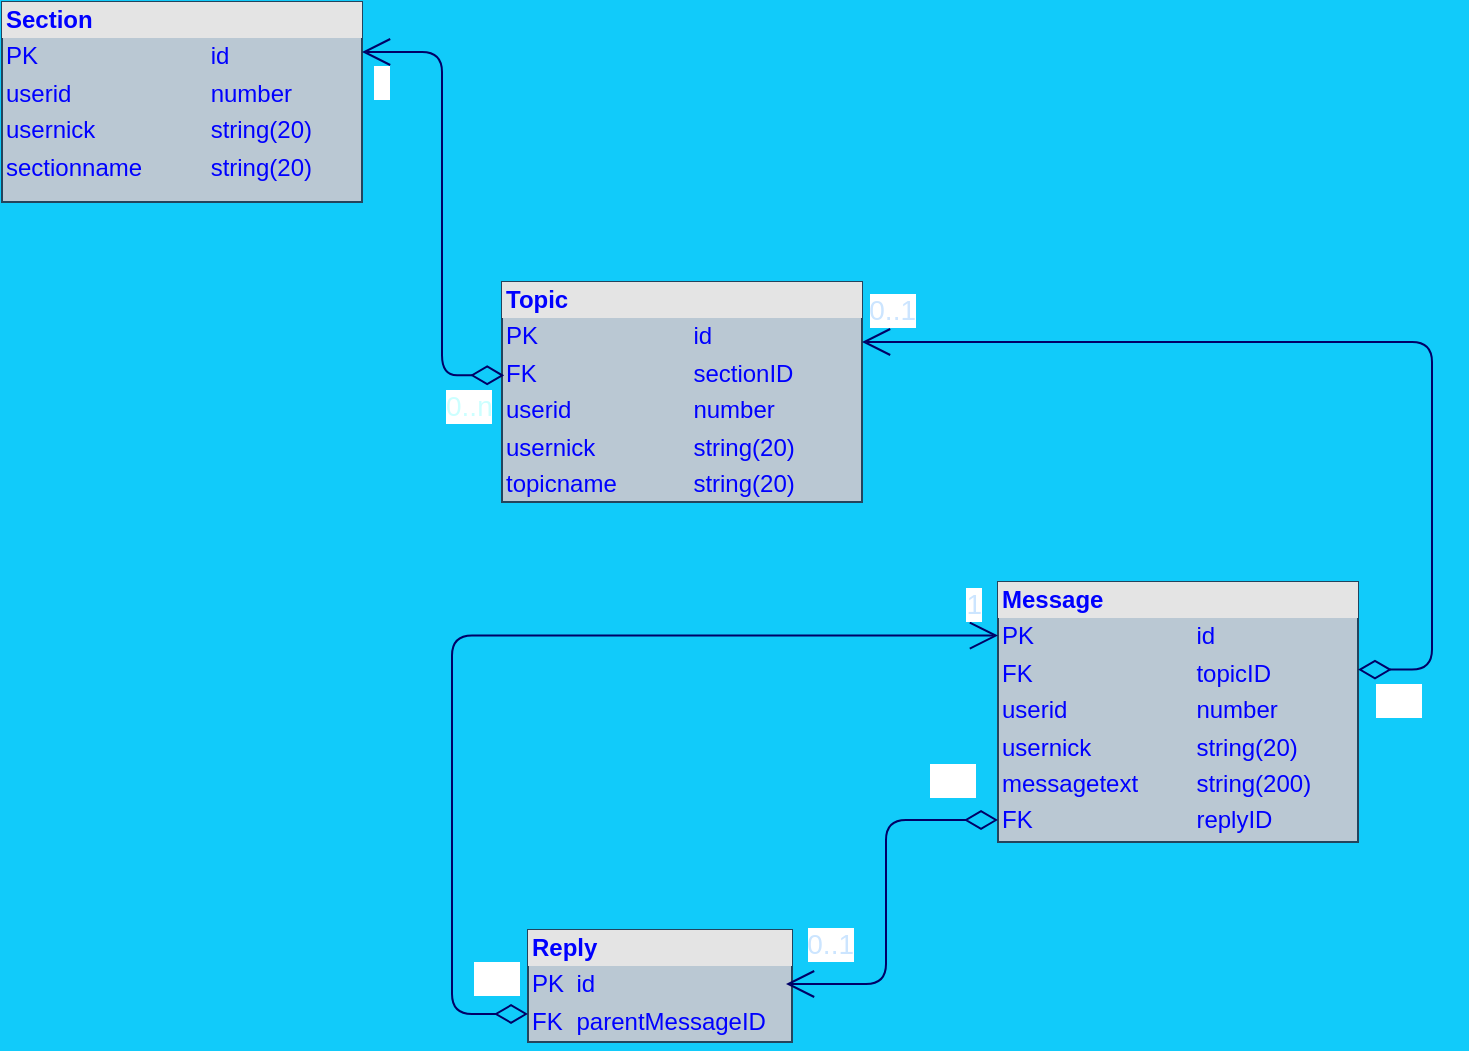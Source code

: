 <mxfile>
    <diagram id="Dc0ij24JYbNCD065eVW-" name="Page-1">
        <mxGraphModel dx="474" dy="212" grid="0" gridSize="10" guides="1" tooltips="1" connect="1" arrows="1" fold="1" page="1" pageScale="1" pageWidth="850" pageHeight="1100" background="#11CBFA" math="0" shadow="0">
            <root>
                <mxCell id="0"/>
                <mxCell id="1" parent="0"/>
                <mxCell id="2" value="&lt;div style=&quot;box-sizing:border-box;width:100%;background:#e4e4e4;padding:2px;&quot;&gt;&lt;font color=&quot;#0000ff&quot;&gt;&lt;b&gt;Section&lt;/b&gt;&lt;/font&gt;&lt;/div&gt;&lt;table style=&quot;width:100%;font-size:1em;&quot; cellpadding=&quot;2&quot; cellspacing=&quot;0&quot;&gt;&lt;tbody&gt;&lt;tr&gt;&lt;td&gt;&lt;font color=&quot;#0000ff&quot;&gt;PK&lt;/font&gt;&lt;/td&gt;&lt;td&gt;&lt;font color=&quot;#0000ff&quot;&gt;id&lt;/font&gt;&lt;/td&gt;&lt;/tr&gt;&lt;tr&gt;&lt;td&gt;&lt;font color=&quot;#0000ff&quot;&gt;userid&lt;/font&gt;&lt;/td&gt;&lt;td&gt;&lt;font color=&quot;#0000ff&quot;&gt;number&lt;/font&gt;&lt;/td&gt;&lt;/tr&gt;&lt;tr&gt;&lt;td&gt;&lt;span style=&quot;color: rgb(0, 0, 255);&quot;&gt;usernick&lt;/span&gt;&lt;br&gt;&lt;/td&gt;&lt;td&gt;&lt;font color=&quot;#0000ff&quot;&gt;string(20)&lt;/font&gt;&lt;/td&gt;&lt;/tr&gt;&lt;tr&gt;&lt;td&gt;&lt;font color=&quot;#0000ff&quot;&gt;sectionname&lt;/font&gt;&lt;/td&gt;&lt;td&gt;&lt;span style=&quot;color: rgb(0, 0, 255);&quot;&gt;string(20)&lt;/span&gt;&lt;br&gt;&lt;/td&gt;&lt;/tr&gt;&lt;tr&gt;&lt;td&gt;&lt;br&gt;&lt;/td&gt;&lt;td&gt;&lt;br&gt;&lt;/td&gt;&lt;/tr&gt;&lt;tr&gt;&lt;td&gt;&lt;br&gt;&lt;/td&gt;&lt;td&gt;&lt;br&gt;&lt;/td&gt;&lt;/tr&gt;&lt;/tbody&gt;&lt;/table&gt;" style="verticalAlign=top;align=left;overflow=fill;html=1;fillColor=#bac8d3;strokeColor=#23445d;" parent="1" vertex="1">
                    <mxGeometry x="65" y="180" width="180" height="100" as="geometry"/>
                </mxCell>
                <mxCell id="6" value="&lt;div style=&quot;box-sizing:border-box;width:100%;background:#e4e4e4;padding:2px;&quot;&gt;&lt;font color=&quot;#0000ff&quot;&gt;&lt;b&gt;Topic&lt;/b&gt;&lt;/font&gt;&lt;/div&gt;&lt;table style=&quot;width:100%;font-size:1em;&quot; cellpadding=&quot;2&quot; cellspacing=&quot;0&quot;&gt;&lt;tbody&gt;&lt;tr&gt;&lt;td&gt;&lt;font color=&quot;#0000ff&quot;&gt;PK&lt;/font&gt;&lt;/td&gt;&lt;td&gt;&lt;font color=&quot;#0000ff&quot;&gt;id&lt;/font&gt;&lt;/td&gt;&lt;/tr&gt;&lt;tr&gt;&lt;td&gt;&lt;font color=&quot;#0000ff&quot;&gt;FK&lt;/font&gt;&lt;/td&gt;&lt;td&gt;&lt;font color=&quot;#0000ff&quot;&gt;sectionID&lt;/font&gt;&lt;/td&gt;&lt;/tr&gt;&lt;tr&gt;&lt;td&gt;&lt;font color=&quot;#0000ff&quot;&gt;userid&lt;/font&gt;&lt;/td&gt;&lt;td&gt;&lt;font color=&quot;#0000ff&quot;&gt;number&lt;/font&gt;&lt;/td&gt;&lt;/tr&gt;&lt;tr&gt;&lt;td&gt;&lt;span style=&quot;color: rgb(0, 0, 255);&quot;&gt;usernick&lt;/span&gt;&lt;br&gt;&lt;/td&gt;&lt;td&gt;&lt;font color=&quot;#0000ff&quot;&gt;string(20)&lt;/font&gt;&lt;/td&gt;&lt;/tr&gt;&lt;tr&gt;&lt;td&gt;&lt;font color=&quot;#0000ff&quot;&gt;topicname&lt;/font&gt;&lt;/td&gt;&lt;td&gt;&lt;span style=&quot;color: rgb(0, 0, 255);&quot;&gt;string(20)&lt;/span&gt;&lt;br&gt;&lt;/td&gt;&lt;/tr&gt;&lt;tr&gt;&lt;td&gt;&lt;br&gt;&lt;/td&gt;&lt;td&gt;&lt;br&gt;&lt;/td&gt;&lt;/tr&gt;&lt;tr&gt;&lt;td&gt;&lt;br&gt;&lt;/td&gt;&lt;td&gt;&lt;br&gt;&lt;/td&gt;&lt;/tr&gt;&lt;/tbody&gt;&lt;/table&gt;" style="verticalAlign=top;align=left;overflow=fill;html=1;fillColor=#bac8d3;strokeColor=#23445d;" parent="1" vertex="1">
                    <mxGeometry x="315" y="320" width="180" height="110" as="geometry"/>
                </mxCell>
                <mxCell id="7" value="" style="endArrow=open;html=1;endSize=12;startArrow=diamondThin;startSize=14;startFill=0;edgeStyle=orthogonalEdgeStyle;fontColor=#0000FF;strokeColor=#000066;entryX=1;entryY=0.25;entryDx=0;entryDy=0;exitX=0.006;exitY=0.424;exitDx=0;exitDy=0;exitPerimeter=0;" parent="1" source="6" target="2" edge="1">
                    <mxGeometry x="0.178" relative="1" as="geometry">
                        <mxPoint x="275" y="300" as="sourcePoint"/>
                        <mxPoint x="225" y="360" as="targetPoint"/>
                        <Array as="points">
                            <mxPoint x="285" y="367"/>
                            <mxPoint x="285" y="205"/>
                        </Array>
                        <mxPoint as="offset"/>
                    </mxGeometry>
                </mxCell>
                <mxCell id="8" value="&lt;font color=&quot;#ccffff&quot; style=&quot;font-size: 14px;&quot;&gt;0..n&lt;/font&gt;" style="edgeLabel;resizable=0;html=1;align=left;verticalAlign=top;fontColor=#0000FF;" parent="7" connectable="0" vertex="1">
                    <mxGeometry x="-1" relative="1" as="geometry">
                        <mxPoint x="-31" as="offset"/>
                    </mxGeometry>
                </mxCell>
                <mxCell id="9" value="&lt;font color=&quot;#ffffff&quot; style=&quot;font-size: 14px;&quot;&gt;1&lt;/font&gt;" style="edgeLabel;resizable=0;html=1;align=right;verticalAlign=top;fontColor=#0000FF;" parent="7" connectable="0" vertex="1">
                    <mxGeometry x="1" relative="1" as="geometry">
                        <mxPoint x="14" as="offset"/>
                    </mxGeometry>
                </mxCell>
                <mxCell id="16" value="&lt;div style=&quot;box-sizing:border-box;width:100%;background:#e4e4e4;padding:2px;&quot;&gt;&lt;font color=&quot;#0000ff&quot;&gt;&lt;b&gt;Message&lt;/b&gt;&lt;/font&gt;&lt;/div&gt;&lt;table style=&quot;width:100%;font-size:1em;&quot; cellpadding=&quot;2&quot; cellspacing=&quot;0&quot;&gt;&lt;tbody&gt;&lt;tr&gt;&lt;td&gt;&lt;font color=&quot;#0000ff&quot;&gt;PK&lt;/font&gt;&lt;/td&gt;&lt;td&gt;&lt;font color=&quot;#0000ff&quot;&gt;id&lt;/font&gt;&lt;/td&gt;&lt;/tr&gt;&lt;tr&gt;&lt;td&gt;&lt;font color=&quot;#0000ff&quot;&gt;FK&lt;/font&gt;&lt;/td&gt;&lt;td&gt;&lt;font color=&quot;#0000ff&quot;&gt;topicID&lt;/font&gt;&lt;/td&gt;&lt;/tr&gt;&lt;tr&gt;&lt;td&gt;&lt;font color=&quot;#0000ff&quot;&gt;userid&lt;/font&gt;&lt;/td&gt;&lt;td&gt;&lt;font color=&quot;#0000ff&quot;&gt;number&lt;/font&gt;&lt;/td&gt;&lt;/tr&gt;&lt;tr&gt;&lt;td&gt;&lt;span style=&quot;color: rgb(0, 0, 255);&quot;&gt;usernick&lt;/span&gt;&lt;br&gt;&lt;/td&gt;&lt;td&gt;&lt;font color=&quot;#0000ff&quot;&gt;string(20)&lt;/font&gt;&lt;/td&gt;&lt;/tr&gt;&lt;tr&gt;&lt;td&gt;&lt;font color=&quot;#0000ff&quot;&gt;messagetext&lt;/font&gt;&lt;/td&gt;&lt;td&gt;&lt;span style=&quot;color: rgb(0, 0, 255);&quot;&gt;string(200)&lt;/span&gt;&lt;br&gt;&lt;/td&gt;&lt;/tr&gt;&lt;tr&gt;&lt;td&gt;&lt;font color=&quot;#0000ff&quot;&gt;FK&lt;/font&gt;&lt;/td&gt;&lt;td&gt;&lt;font color=&quot;#0000ff&quot;&gt;replyID&lt;/font&gt;&lt;/td&gt;&lt;/tr&gt;&lt;tr&gt;&lt;td&gt;&lt;br&gt;&lt;/td&gt;&lt;td&gt;&lt;br&gt;&lt;/td&gt;&lt;/tr&gt;&lt;tr&gt;&lt;td&gt;&lt;br&gt;&lt;/td&gt;&lt;td&gt;&lt;br&gt;&lt;/td&gt;&lt;/tr&gt;&lt;tr&gt;&lt;td&gt;&lt;br&gt;&lt;/td&gt;&lt;td&gt;&lt;br&gt;&lt;/td&gt;&lt;/tr&gt;&lt;/tbody&gt;&lt;/table&gt;" style="verticalAlign=top;align=left;overflow=fill;html=1;fillColor=#bac8d3;strokeColor=#23445d;" parent="1" vertex="1">
                    <mxGeometry x="563" y="470" width="180" height="130" as="geometry"/>
                </mxCell>
                <mxCell id="17" value="" style="endArrow=open;html=1;endSize=12;startArrow=diamondThin;startSize=14;startFill=0;edgeStyle=orthogonalEdgeStyle;fontColor=#0000FF;strokeColor=#000066;entryX=1;entryY=0.25;entryDx=0;entryDy=0;exitX=1;exitY=0.337;exitDx=0;exitDy=0;exitPerimeter=0;" parent="1" source="16" edge="1">
                    <mxGeometry x="0.178" relative="1" as="geometry">
                        <mxPoint x="770" y="410" as="sourcePoint"/>
                        <mxPoint x="495" y="350" as="targetPoint"/>
                        <Array as="points">
                            <mxPoint x="780" y="514"/>
                            <mxPoint x="780" y="350"/>
                        </Array>
                        <mxPoint as="offset"/>
                    </mxGeometry>
                </mxCell>
                <mxCell id="18" value="&lt;font color=&quot;#ffffff&quot; style=&quot;font-size: 14px;&quot;&gt;0..n&lt;/font&gt;" style="edgeLabel;resizable=0;html=1;align=left;verticalAlign=top;fontColor=#0000FF;" parent="17" connectable="0" vertex="1">
                    <mxGeometry x="-1" relative="1" as="geometry">
                        <mxPoint x="7" as="offset"/>
                    </mxGeometry>
                </mxCell>
                <mxCell id="19" value="&lt;font color=&quot;#cce5ff&quot; style=&quot;font-size: 14px;&quot;&gt;0..1&lt;/font&gt;" style="edgeLabel;resizable=0;html=1;align=right;verticalAlign=top;fontColor=#0000FF;" parent="17" connectable="0" vertex="1">
                    <mxGeometry x="1" relative="1" as="geometry">
                        <mxPoint x="28" y="-31" as="offset"/>
                    </mxGeometry>
                </mxCell>
                <mxCell id="20" value="&lt;div style=&quot;box-sizing:border-box;width:100%;background:#e4e4e4;padding:2px;&quot;&gt;&lt;font color=&quot;#0000ff&quot;&gt;&lt;b&gt;Reply&lt;/b&gt;&lt;/font&gt;&lt;/div&gt;&lt;table style=&quot;width:100%;font-size:1em;&quot; cellpadding=&quot;2&quot; cellspacing=&quot;0&quot;&gt;&lt;tbody&gt;&lt;tr&gt;&lt;td&gt;&lt;font color=&quot;#0000ff&quot;&gt;PK&lt;/font&gt;&lt;/td&gt;&lt;td&gt;&lt;font color=&quot;#0000ff&quot;&gt;id&lt;/font&gt;&lt;/td&gt;&lt;/tr&gt;&lt;tr&gt;&lt;td&gt;&lt;font color=&quot;#0000ff&quot;&gt;FK&lt;/font&gt;&lt;/td&gt;&lt;td&gt;&lt;font color=&quot;#0000ff&quot;&gt;parentMessageID&lt;/font&gt;&lt;/td&gt;&lt;/tr&gt;&lt;/tbody&gt;&lt;/table&gt;" style="verticalAlign=top;align=left;overflow=fill;html=1;fillColor=#bac8d3;strokeColor=#23445d;" parent="1" vertex="1">
                    <mxGeometry x="328" y="644" width="132" height="56" as="geometry"/>
                </mxCell>
                <mxCell id="24" value="" style="endArrow=open;html=1;endSize=12;startArrow=diamondThin;startSize=14;startFill=0;edgeStyle=orthogonalEdgeStyle;fontColor=#0000FF;strokeColor=#000066;" parent="1" edge="1" source="16">
                    <mxGeometry x="0.178" relative="1" as="geometry">
                        <mxPoint x="550" y="591" as="sourcePoint"/>
                        <mxPoint x="457" y="671" as="targetPoint"/>
                        <Array as="points">
                            <mxPoint x="507" y="589"/>
                            <mxPoint x="507" y="671"/>
                        </Array>
                        <mxPoint as="offset"/>
                    </mxGeometry>
                </mxCell>
                <mxCell id="25" value="&lt;font color=&quot;#ffffff&quot; style=&quot;font-size: 14px;&quot;&gt;1..n&lt;/font&gt;" style="edgeLabel;resizable=0;html=1;align=left;verticalAlign=top;fontColor=#0000FF;" parent="24" connectable="0" vertex="1">
                    <mxGeometry x="-1" relative="1" as="geometry">
                        <mxPoint x="-36" y="-35" as="offset"/>
                    </mxGeometry>
                </mxCell>
                <mxCell id="26" value="&lt;font color=&quot;#cce5ff&quot; style=&quot;font-size: 14px;&quot;&gt;0..1&lt;/font&gt;" style="edgeLabel;resizable=0;html=1;align=right;verticalAlign=top;fontColor=#0000FF;" parent="24" connectable="0" vertex="1">
                    <mxGeometry x="1" relative="1" as="geometry">
                        <mxPoint x="34" y="-35" as="offset"/>
                    </mxGeometry>
                </mxCell>
                <mxCell id="27" value="" style="endArrow=open;html=1;endSize=12;startArrow=diamondThin;startSize=14;startFill=0;edgeStyle=orthogonalEdgeStyle;fontColor=#0000FF;strokeColor=#000066;entryX=0;entryY=0.206;entryDx=0;entryDy=0;entryPerimeter=0;exitX=0;exitY=0.75;exitDx=0;exitDy=0;" parent="1" source="20" target="16" edge="1">
                    <mxGeometry x="0.178" relative="1" as="geometry">
                        <mxPoint x="320" y="690" as="sourcePoint"/>
                        <mxPoint x="500" y="501" as="targetPoint"/>
                        <Array as="points">
                            <mxPoint x="290" y="686"/>
                            <mxPoint x="290" y="497"/>
                        </Array>
                        <mxPoint as="offset"/>
                    </mxGeometry>
                </mxCell>
                <mxCell id="28" value="&lt;font color=&quot;#ffffff&quot; style=&quot;font-size: 14px;&quot;&gt;0..1&lt;/font&gt;" style="edgeLabel;resizable=0;html=1;align=left;verticalAlign=top;fontColor=#0000FF;" parent="27" connectable="0" vertex="1">
                    <mxGeometry x="-1" relative="1" as="geometry">
                        <mxPoint x="-29" y="-33" as="offset"/>
                    </mxGeometry>
                </mxCell>
                <mxCell id="29" value="&lt;font color=&quot;#cce5ff&quot; style=&quot;font-size: 14px;&quot;&gt;1&lt;/font&gt;" style="edgeLabel;resizable=0;html=1;align=right;verticalAlign=top;fontColor=#0000FF;" parent="27" connectable="0" vertex="1">
                    <mxGeometry x="1" relative="1" as="geometry">
                        <mxPoint x="-7" y="-31" as="offset"/>
                    </mxGeometry>
                </mxCell>
            </root>
        </mxGraphModel>
    </diagram>
</mxfile>
